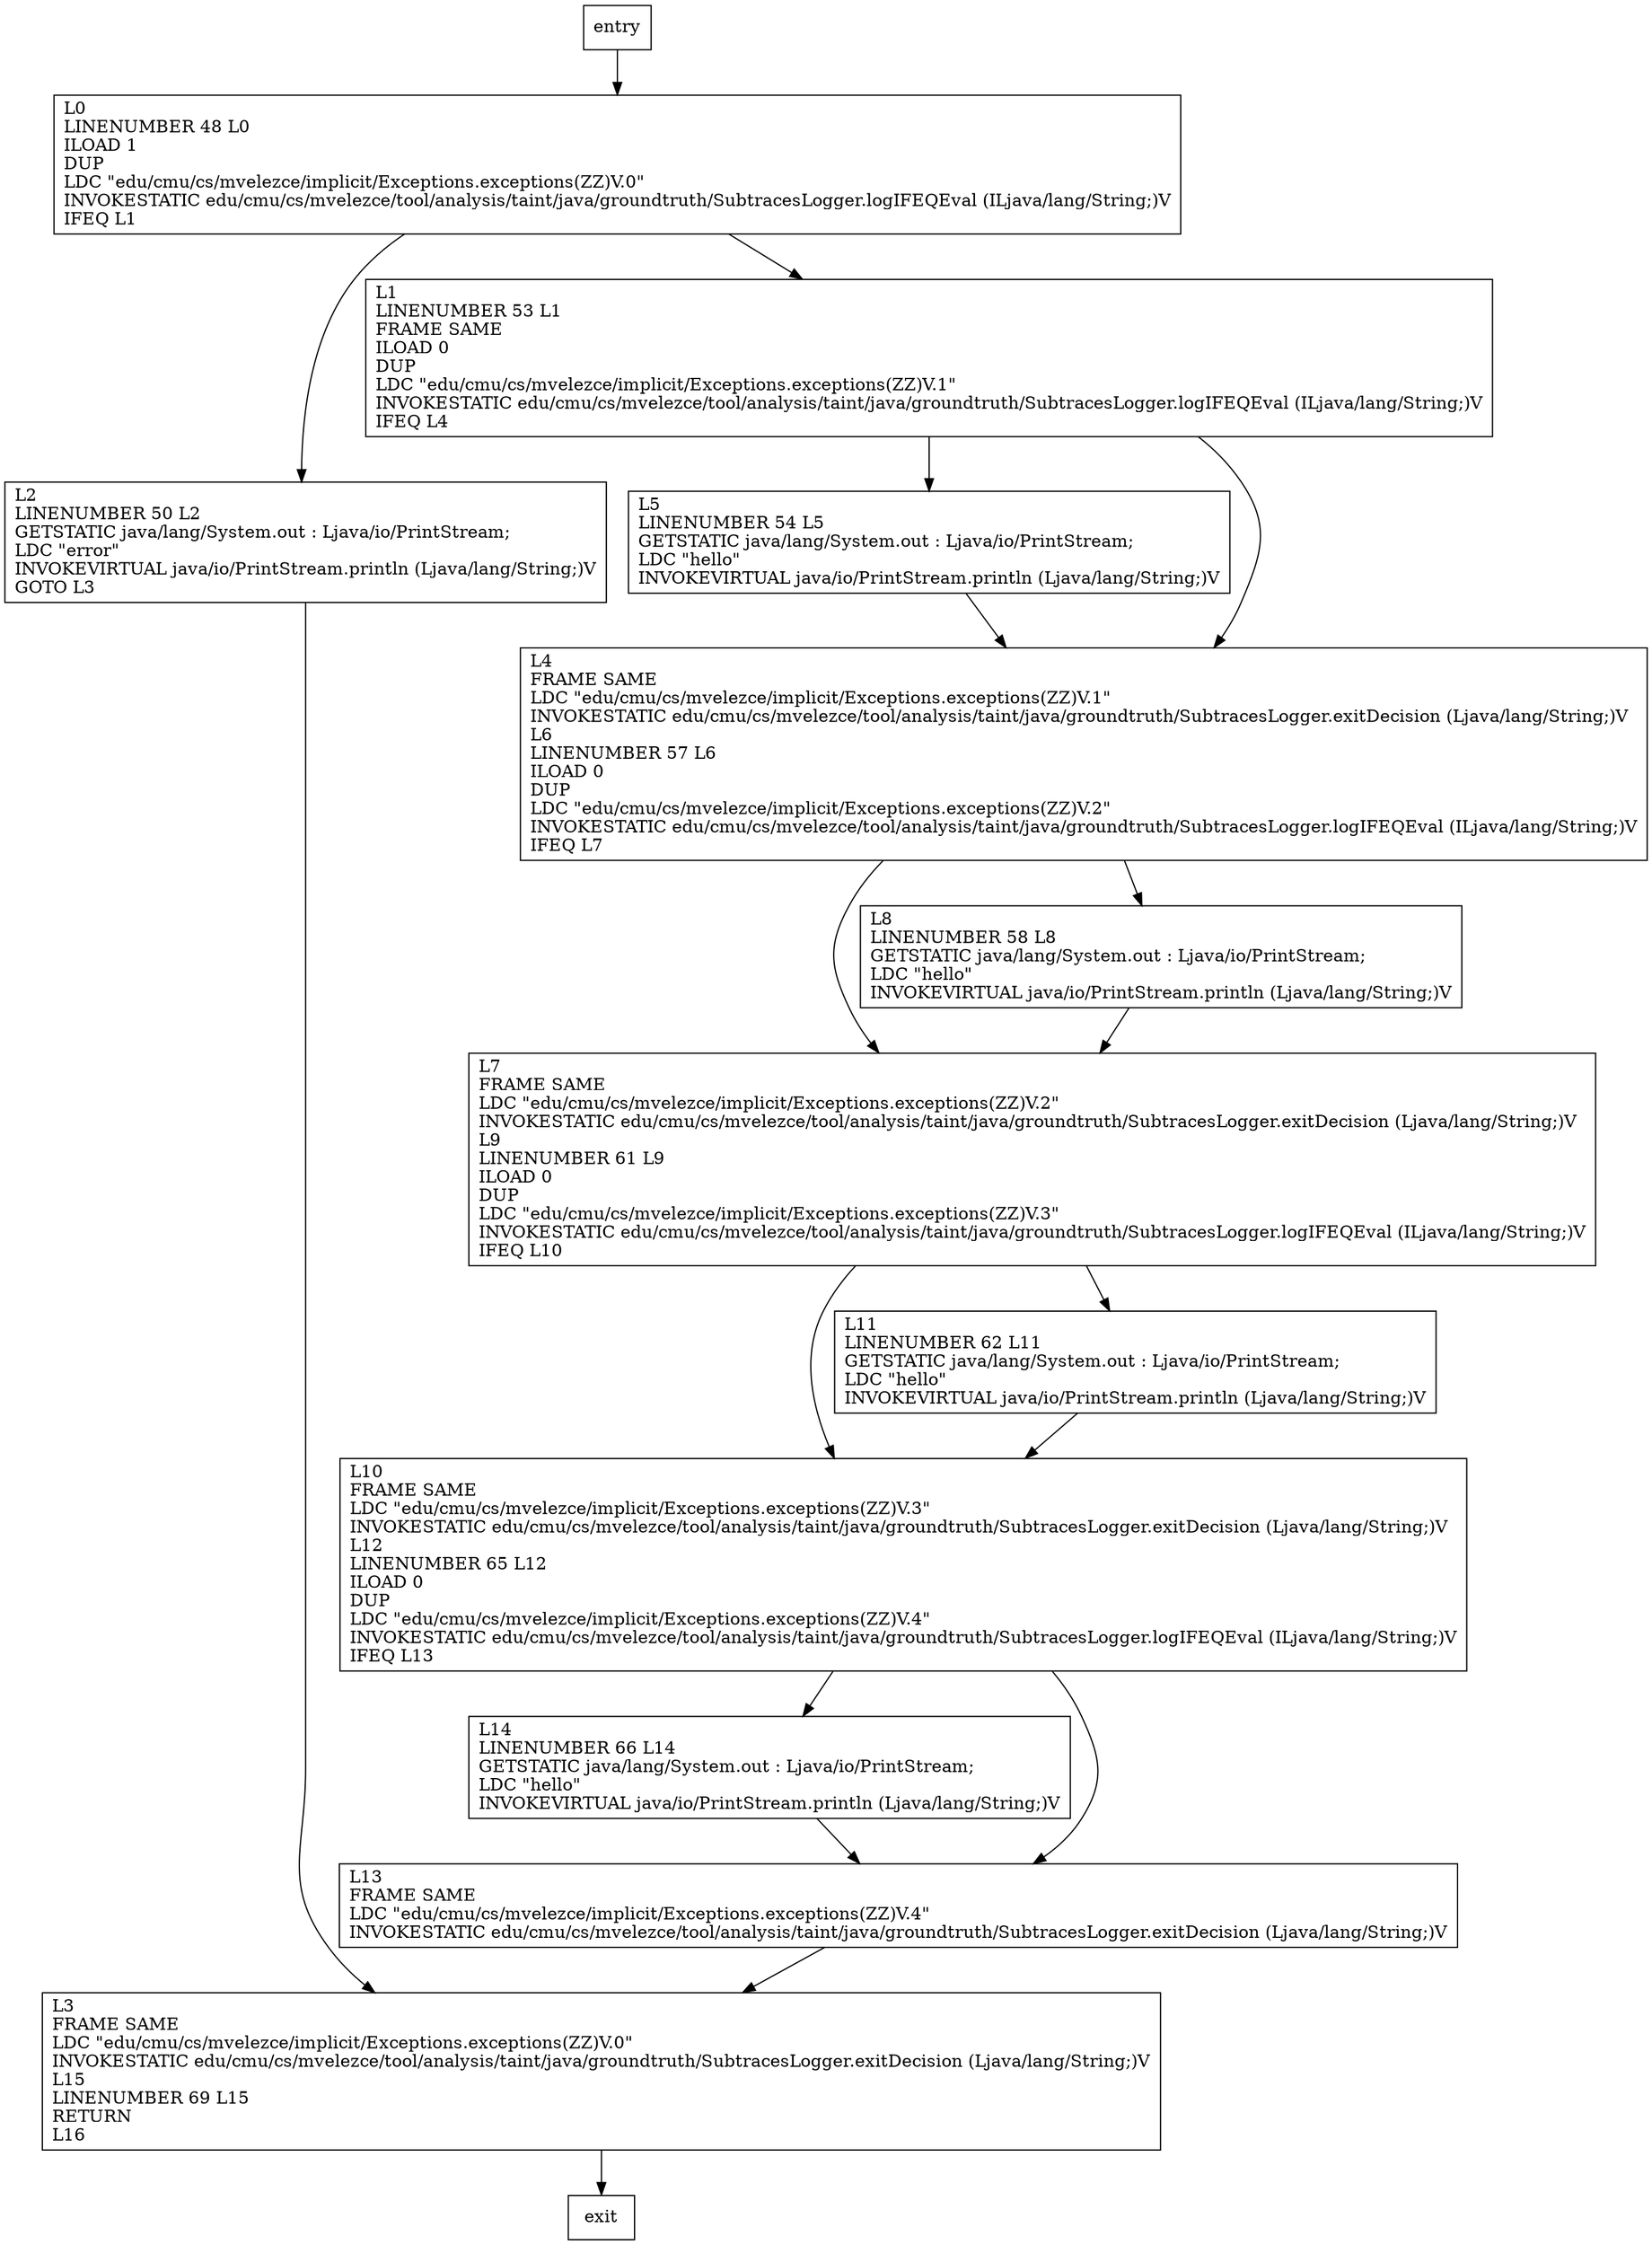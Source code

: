 digraph exceptions {
node [shape=record];
717247840 [label="L7\lFRAME SAME\lLDC \"edu/cmu/cs/mvelezce/implicit/Exceptions.exceptions(ZZ)V.2\"\lINVOKESTATIC edu/cmu/cs/mvelezce/tool/analysis/taint/java/groundtruth/SubtracesLogger.exitDecision (Ljava/lang/String;)V\lL9\lLINENUMBER 61 L9\lILOAD 0\lDUP\lLDC \"edu/cmu/cs/mvelezce/implicit/Exceptions.exceptions(ZZ)V.3\"\lINVOKESTATIC edu/cmu/cs/mvelezce/tool/analysis/taint/java/groundtruth/SubtracesLogger.logIFEQEval (ILjava/lang/String;)V\lIFEQ L10\l"];
1066104222 [label="L8\lLINENUMBER 58 L8\lGETSTATIC java/lang/System.out : Ljava/io/PrintStream;\lLDC \"hello\"\lINVOKEVIRTUAL java/io/PrintStream.println (Ljava/lang/String;)V\l"];
1973597610 [label="L10\lFRAME SAME\lLDC \"edu/cmu/cs/mvelezce/implicit/Exceptions.exceptions(ZZ)V.3\"\lINVOKESTATIC edu/cmu/cs/mvelezce/tool/analysis/taint/java/groundtruth/SubtracesLogger.exitDecision (Ljava/lang/String;)V\lL12\lLINENUMBER 65 L12\lILOAD 0\lDUP\lLDC \"edu/cmu/cs/mvelezce/implicit/Exceptions.exceptions(ZZ)V.4\"\lINVOKESTATIC edu/cmu/cs/mvelezce/tool/analysis/taint/java/groundtruth/SubtracesLogger.logIFEQEval (ILjava/lang/String;)V\lIFEQ L13\l"];
156216207 [label="L2\lLINENUMBER 50 L2\lGETSTATIC java/lang/System.out : Ljava/io/PrintStream;\lLDC \"error\"\lINVOKEVIRTUAL java/io/PrintStream.println (Ljava/lang/String;)V\lGOTO L3\l"];
1698582091 [label="L0\lLINENUMBER 48 L0\lILOAD 1\lDUP\lLDC \"edu/cmu/cs/mvelezce/implicit/Exceptions.exceptions(ZZ)V.0\"\lINVOKESTATIC edu/cmu/cs/mvelezce/tool/analysis/taint/java/groundtruth/SubtracesLogger.logIFEQEval (ILjava/lang/String;)V\lIFEQ L1\l"];
1929120567 [label="L5\lLINENUMBER 54 L5\lGETSTATIC java/lang/System.out : Ljava/io/PrintStream;\lLDC \"hello\"\lINVOKEVIRTUAL java/io/PrintStream.println (Ljava/lang/String;)V\l"];
110873528 [label="L4\lFRAME SAME\lLDC \"edu/cmu/cs/mvelezce/implicit/Exceptions.exceptions(ZZ)V.1\"\lINVOKESTATIC edu/cmu/cs/mvelezce/tool/analysis/taint/java/groundtruth/SubtracesLogger.exitDecision (Ljava/lang/String;)V\lL6\lLINENUMBER 57 L6\lILOAD 0\lDUP\lLDC \"edu/cmu/cs/mvelezce/implicit/Exceptions.exceptions(ZZ)V.2\"\lINVOKESTATIC edu/cmu/cs/mvelezce/tool/analysis/taint/java/groundtruth/SubtracesLogger.logIFEQEval (ILjava/lang/String;)V\lIFEQ L7\l"];
1992676412 [label="L1\lLINENUMBER 53 L1\lFRAME SAME\lILOAD 0\lDUP\lLDC \"edu/cmu/cs/mvelezce/implicit/Exceptions.exceptions(ZZ)V.1\"\lINVOKESTATIC edu/cmu/cs/mvelezce/tool/analysis/taint/java/groundtruth/SubtracesLogger.logIFEQEval (ILjava/lang/String;)V\lIFEQ L4\l"];
1575060779 [label="L14\lLINENUMBER 66 L14\lGETSTATIC java/lang/System.out : Ljava/io/PrintStream;\lLDC \"hello\"\lINVOKEVIRTUAL java/io/PrintStream.println (Ljava/lang/String;)V\l"];
297833437 [label="L3\lFRAME SAME\lLDC \"edu/cmu/cs/mvelezce/implicit/Exceptions.exceptions(ZZ)V.0\"\lINVOKESTATIC edu/cmu/cs/mvelezce/tool/analysis/taint/java/groundtruth/SubtracesLogger.exitDecision (Ljava/lang/String;)V\lL15\lLINENUMBER 69 L15\lRETURN\lL16\l"];
1737867228 [label="L11\lLINENUMBER 62 L11\lGETSTATIC java/lang/System.out : Ljava/io/PrintStream;\lLDC \"hello\"\lINVOKEVIRTUAL java/io/PrintStream.println (Ljava/lang/String;)V\l"];
966929548 [label="L13\lFRAME SAME\lLDC \"edu/cmu/cs/mvelezce/implicit/Exceptions.exceptions(ZZ)V.4\"\lINVOKESTATIC edu/cmu/cs/mvelezce/tool/analysis/taint/java/groundtruth/SubtracesLogger.exitDecision (Ljava/lang/String;)V\l"];
entry;
exit;
1698582091 -> 156216207;
1698582091 -> 1992676412;
1929120567 -> 110873528;
1992676412 -> 1929120567;
1992676412 -> 110873528;
1575060779 -> 966929548;
entry -> 1698582091;
717247840 -> 1973597610;
717247840 -> 1737867228;
1066104222 -> 717247840;
1973597610 -> 1575060779;
1973597610 -> 966929548;
156216207 -> 297833437;
110873528 -> 717247840;
110873528 -> 1066104222;
297833437 -> exit;
1737867228 -> 1973597610;
966929548 -> 297833437;
}

